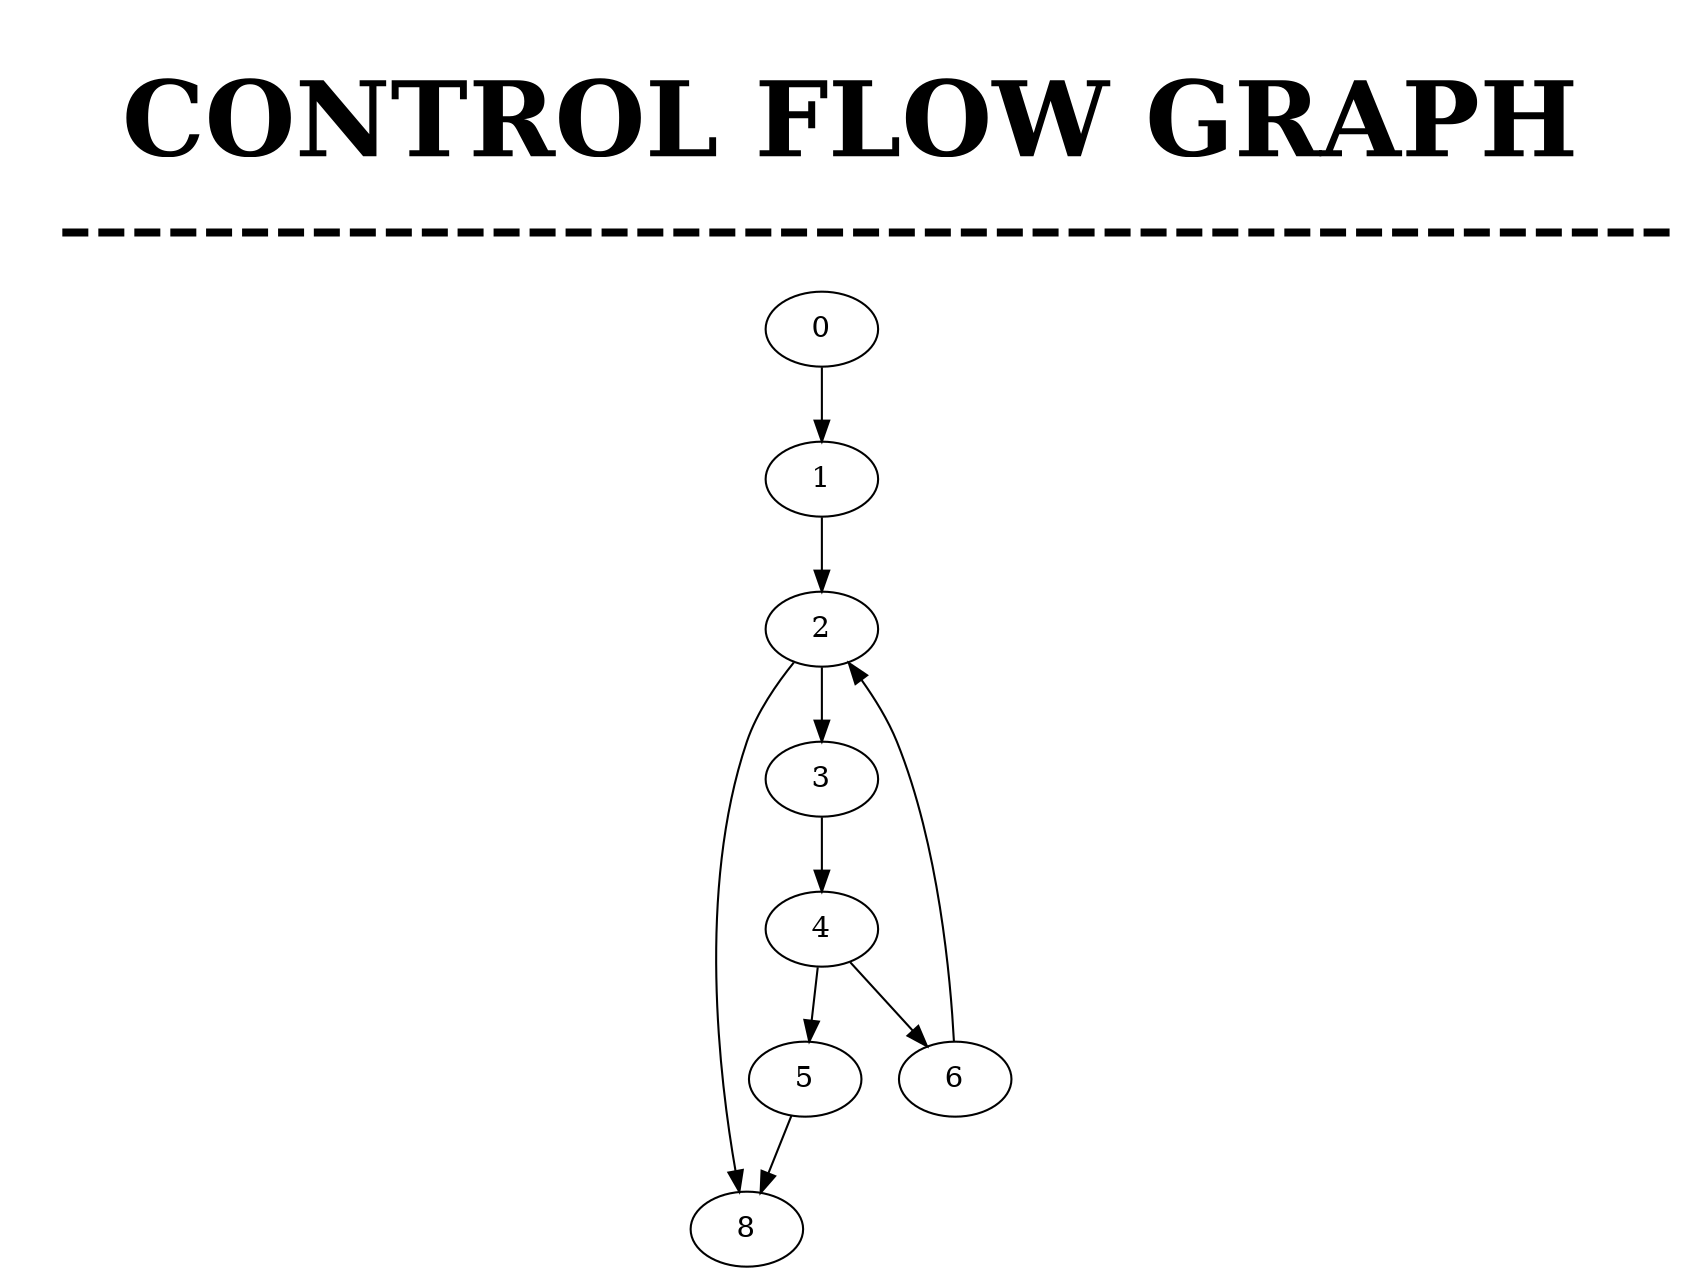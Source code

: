 digraph G {
label = <<br/><br/><font point-size='50'><b>CONTROL FLOW GRAPH</b><br/> 
---------------------------------------------</font><br/>>; labelloc = t;0->1;
1->2;
2->3;
3->4;
4->5;
5->8;
4->6;
6->2;
2->8;
}